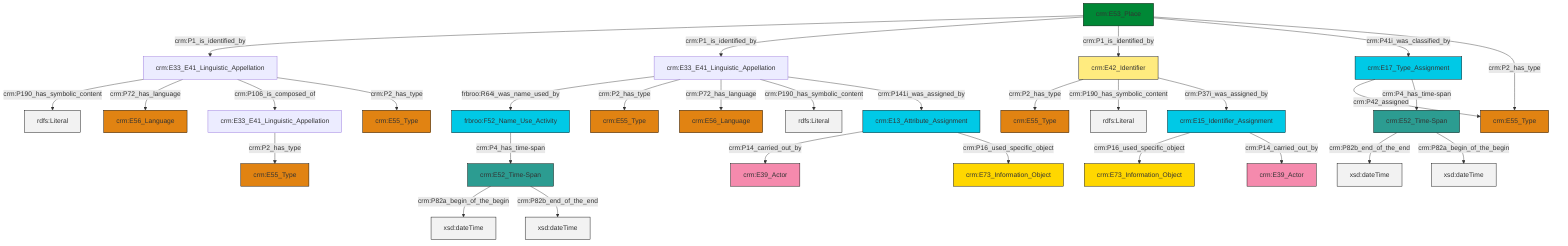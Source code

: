 graph TD
classDef Literal fill:#f2f2f2,stroke:#000000;
classDef CRM_Entity fill:#FFFFFF,stroke:#000000;
classDef Temporal_Entity fill:#00C9E6, stroke:#000000;
classDef Type fill:#E18312, stroke:#000000;
classDef Time-Span fill:#2C9C91, stroke:#000000;
classDef Appellation fill:#FFEB7F, stroke:#000000;
classDef Place fill:#008836, stroke:#000000;
classDef Persistent_Item fill:#B266B2, stroke:#000000;
classDef Conceptual_Object fill:#FFD700, stroke:#000000;
classDef Physical_Thing fill:#D2B48C, stroke:#000000;
classDef Actor fill:#f58aad, stroke:#000000;
classDef PC_Classes fill:#4ce600, stroke:#000000;
classDef Multi fill:#cccccc,stroke:#000000;

0["crm:E33_E41_Linguistic_Appellation"]:::Default -->|crm:P190_has_symbolic_content| 1[rdfs:Literal]:::Literal
2["crm:E42_Identifier"]:::Appellation -->|crm:P2_has_type| 3["crm:E55_Type"]:::Type
9["crm:E52_Time-Span"]:::Time-Span -->|crm:P82b_end_of_the_end| 10[xsd:dateTime]:::Literal
9["crm:E52_Time-Span"]:::Time-Span -->|crm:P82a_begin_of_the_begin| 12[xsd:dateTime]:::Literal
17["crm:E33_E41_Linguistic_Appellation"]:::Default -->|frbroo:R64i_was_name_used_by| 19["frbroo:F52_Name_Use_Activity"]:::Temporal_Entity
24["crm:E13_Attribute_Assignment"]:::Temporal_Entity -->|crm:P14_carried_out_by| 15["crm:E39_Actor"]:::Actor
2["crm:E42_Identifier"]:::Appellation -->|crm:P190_has_symbolic_content| 25[rdfs:Literal]:::Literal
4["crm:E53_Place"]:::Place -->|crm:P1_is_identified_by| 0["crm:E33_E41_Linguistic_Appellation"]:::Default
2["crm:E42_Identifier"]:::Appellation -->|crm:P37i_was_assigned_by| 13["crm:E15_Identifier_Assignment"]:::Temporal_Entity
17["crm:E33_E41_Linguistic_Appellation"]:::Default -->|crm:P2_has_type| 28["crm:E55_Type"]:::Type
26["crm:E33_E41_Linguistic_Appellation"]:::Default -->|crm:P2_has_type| 30["crm:E55_Type"]:::Type
4["crm:E53_Place"]:::Place -->|crm:P1_is_identified_by| 17["crm:E33_E41_Linguistic_Appellation"]:::Default
4["crm:E53_Place"]:::Place -->|crm:P1_is_identified_by| 2["crm:E42_Identifier"]:::Appellation
34["crm:E17_Type_Assignment"]:::Temporal_Entity -->|crm:P42_assigned| 35["crm:E55_Type"]:::Type
19["frbroo:F52_Name_Use_Activity"]:::Temporal_Entity -->|crm:P4_has_time-span| 6["crm:E52_Time-Span"]:::Time-Span
13["crm:E15_Identifier_Assignment"]:::Temporal_Entity -->|crm:P16_used_specific_object| 20["crm:E73_Information_Object"]:::Conceptual_Object
4["crm:E53_Place"]:::Place -->|crm:P41i_was_classified_by| 34["crm:E17_Type_Assignment"]:::Temporal_Entity
4["crm:E53_Place"]:::Place -->|crm:P2_has_type| 35["crm:E55_Type"]:::Type
0["crm:E33_E41_Linguistic_Appellation"]:::Default -->|crm:P72_has_language| 40["crm:E56_Language"]:::Type
6["crm:E52_Time-Span"]:::Time-Span -->|crm:P82a_begin_of_the_begin| 41[xsd:dateTime]:::Literal
17["crm:E33_E41_Linguistic_Appellation"]:::Default -->|crm:P72_has_language| 42["crm:E56_Language"]:::Type
34["crm:E17_Type_Assignment"]:::Temporal_Entity -->|crm:P4_has_time-span| 9["crm:E52_Time-Span"]:::Time-Span
0["crm:E33_E41_Linguistic_Appellation"]:::Default -->|crm:P106_is_composed_of| 26["crm:E33_E41_Linguistic_Appellation"]:::Default
24["crm:E13_Attribute_Assignment"]:::Temporal_Entity -->|crm:P16_used_specific_object| 44["crm:E73_Information_Object"]:::Conceptual_Object
6["crm:E52_Time-Span"]:::Time-Span -->|crm:P82b_end_of_the_end| 47[xsd:dateTime]:::Literal
17["crm:E33_E41_Linguistic_Appellation"]:::Default -->|crm:P190_has_symbolic_content| 49[rdfs:Literal]:::Literal
0["crm:E33_E41_Linguistic_Appellation"]:::Default -->|crm:P2_has_type| 22["crm:E55_Type"]:::Type
13["crm:E15_Identifier_Assignment"]:::Temporal_Entity -->|crm:P14_carried_out_by| 32["crm:E39_Actor"]:::Actor
17["crm:E33_E41_Linguistic_Appellation"]:::Default -->|crm:P141i_was_assigned_by| 24["crm:E13_Attribute_Assignment"]:::Temporal_Entity